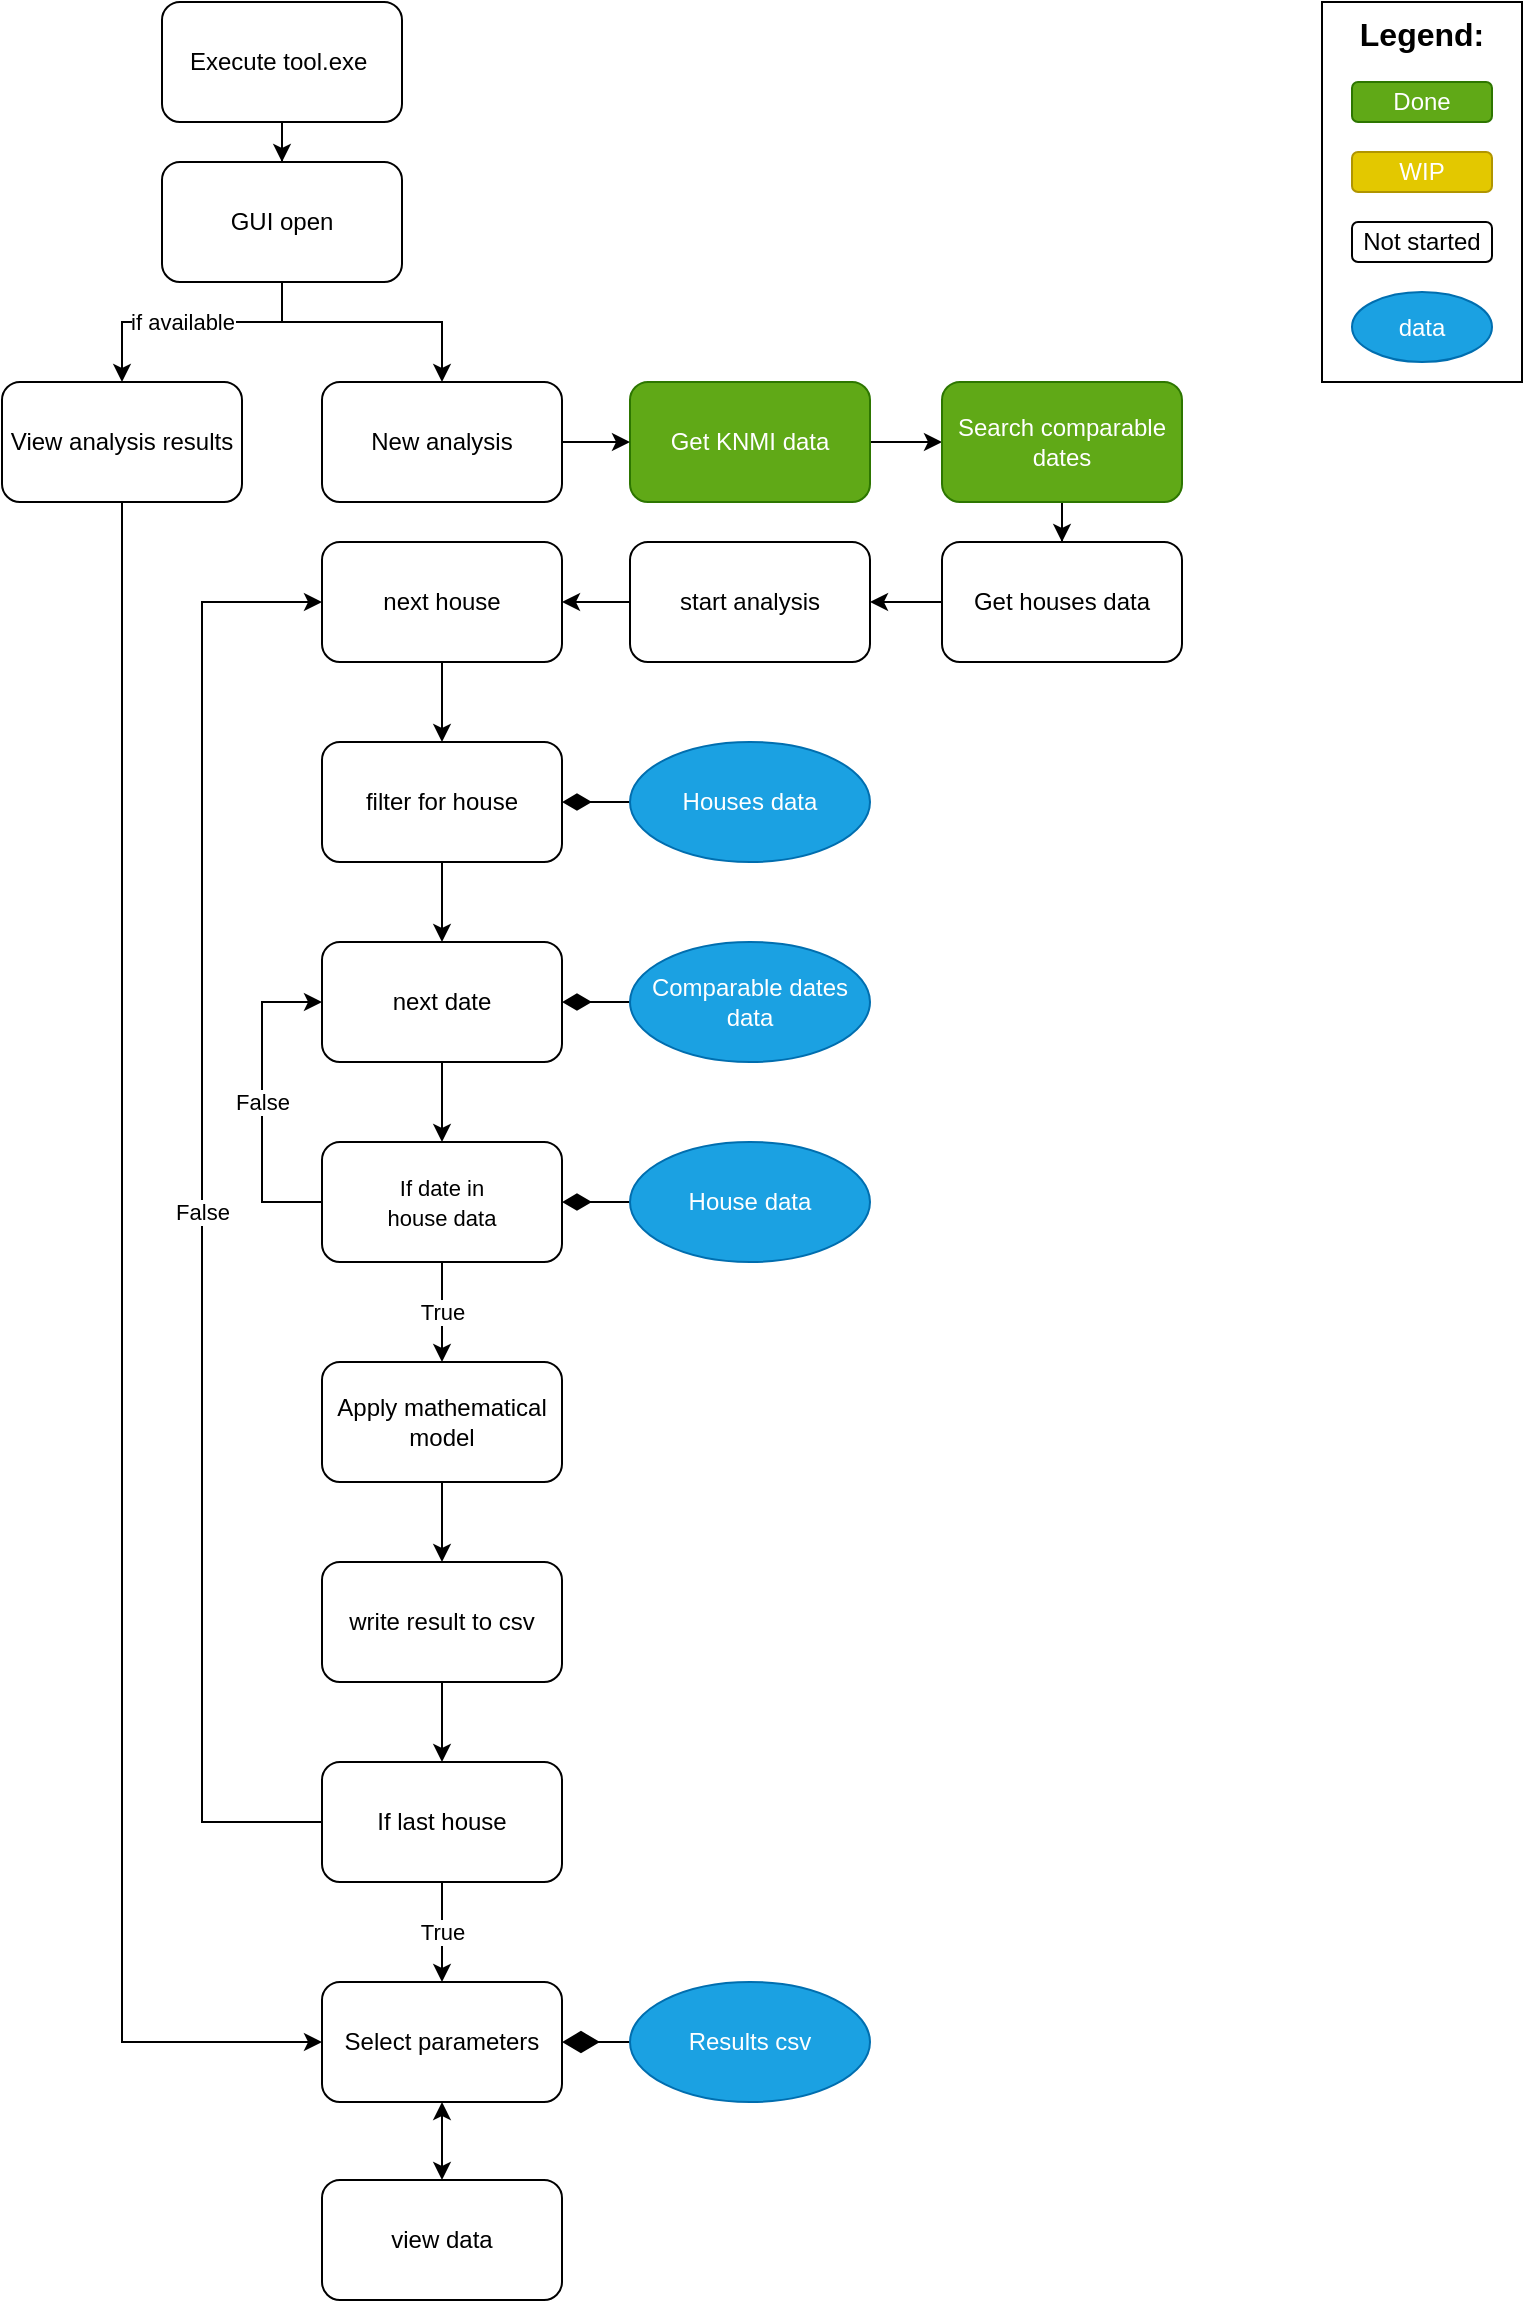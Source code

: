 <mxfile version="13.8.3" type="github">
  <diagram id="GE7l6IvWK7KUjmLiYkjb" name="Page-1">
    <mxGraphModel dx="1424" dy="791" grid="1" gridSize="10" guides="1" tooltips="1" connect="1" arrows="1" fold="1" page="1" pageScale="1" pageWidth="827" pageHeight="1169" math="0" shadow="0">
      <root>
        <mxCell id="0" />
        <mxCell id="1" parent="0" />
        <mxCell id="fKveHJgTzVFRnEBxEZMC-4" value="" style="edgeStyle=orthogonalEdgeStyle;rounded=0;orthogonalLoop=1;jettySize=auto;html=1;" parent="1" source="fKveHJgTzVFRnEBxEZMC-2" target="fKveHJgTzVFRnEBxEZMC-3" edge="1">
          <mxGeometry relative="1" as="geometry" />
        </mxCell>
        <mxCell id="fKveHJgTzVFRnEBxEZMC-2" value="Execute tool.exe&amp;nbsp;" style="rounded=1;whiteSpace=wrap;html=1;" parent="1" vertex="1">
          <mxGeometry x="120" y="10" width="120" height="60" as="geometry" />
        </mxCell>
        <mxCell id="fKveHJgTzVFRnEBxEZMC-34" value="" style="edgeStyle=orthogonalEdgeStyle;rounded=0;orthogonalLoop=1;jettySize=auto;html=1;" parent="1" source="fKveHJgTzVFRnEBxEZMC-3" target="fKveHJgTzVFRnEBxEZMC-27" edge="1">
          <mxGeometry relative="1" as="geometry">
            <Array as="points">
              <mxPoint x="180" y="170" />
              <mxPoint x="260" y="170" />
            </Array>
          </mxGeometry>
        </mxCell>
        <mxCell id="fKveHJgTzVFRnEBxEZMC-35" value="if available" style="edgeStyle=orthogonalEdgeStyle;rounded=0;orthogonalLoop=1;jettySize=auto;html=1;" parent="1" source="fKveHJgTzVFRnEBxEZMC-3" target="fKveHJgTzVFRnEBxEZMC-26" edge="1">
          <mxGeometry x="0.077" relative="1" as="geometry">
            <Array as="points">
              <mxPoint x="180" y="170" />
              <mxPoint x="100" y="170" />
            </Array>
            <mxPoint as="offset" />
          </mxGeometry>
        </mxCell>
        <mxCell id="fKveHJgTzVFRnEBxEZMC-3" value="GUI open" style="whiteSpace=wrap;html=1;rounded=1;" parent="1" vertex="1">
          <mxGeometry x="120" y="90" width="120" height="60" as="geometry" />
        </mxCell>
        <mxCell id="fKveHJgTzVFRnEBxEZMC-81" value="" style="edgeStyle=orthogonalEdgeStyle;rounded=0;orthogonalLoop=1;jettySize=auto;html=1;startArrow=none;startFill=0;startSize=0;endArrow=classic;endFill=1;endSize=6;targetPerimeterSpacing=0;exitX=0.5;exitY=1;exitDx=0;exitDy=0;" parent="1" source="fKveHJgTzVFRnEBxEZMC-12" target="fKveHJgTzVFRnEBxEZMC-14" edge="1">
          <mxGeometry relative="1" as="geometry">
            <Array as="points">
              <mxPoint x="570" y="310" />
            </Array>
          </mxGeometry>
        </mxCell>
        <mxCell id="fKveHJgTzVFRnEBxEZMC-112" value="" style="edgeStyle=orthogonalEdgeStyle;rounded=0;orthogonalLoop=1;jettySize=auto;html=1;startArrow=none;startFill=0;startSize=0;endArrow=classic;endFill=1;endSize=6;targetPerimeterSpacing=0;" parent="1" source="fKveHJgTzVFRnEBxEZMC-10" target="fKveHJgTzVFRnEBxEZMC-111" edge="1">
          <mxGeometry relative="1" as="geometry" />
        </mxCell>
        <mxCell id="fKveHJgTzVFRnEBxEZMC-10" value="Get KNMI data" style="whiteSpace=wrap;html=1;rounded=1;fillColor=#60a917;strokeColor=#2D7600;fontColor=#ffffff;" parent="1" vertex="1">
          <mxGeometry x="354" y="200" width="120" height="60" as="geometry" />
        </mxCell>
        <mxCell id="fKveHJgTzVFRnEBxEZMC-95" value="" style="edgeStyle=orthogonalEdgeStyle;rounded=0;orthogonalLoop=1;jettySize=auto;html=1;startArrow=none;startFill=0;startSize=0;endArrow=classic;endFill=1;endSize=6;targetPerimeterSpacing=0;" parent="1" source="fKveHJgTzVFRnEBxEZMC-14" target="fKveHJgTzVFRnEBxEZMC-94" edge="1">
          <mxGeometry relative="1" as="geometry" />
        </mxCell>
        <mxCell id="fKveHJgTzVFRnEBxEZMC-14" value="start analysis" style="whiteSpace=wrap;html=1;rounded=1;" parent="1" vertex="1">
          <mxGeometry x="354" y="280" width="120" height="60" as="geometry" />
        </mxCell>
        <mxCell id="fKveHJgTzVFRnEBxEZMC-60" style="edgeStyle=orthogonalEdgeStyle;rounded=0;orthogonalLoop=1;jettySize=auto;html=1;entryX=0;entryY=0.5;entryDx=0;entryDy=0;" parent="1" source="fKveHJgTzVFRnEBxEZMC-26" target="fKveHJgTzVFRnEBxEZMC-58" edge="1">
          <mxGeometry relative="1" as="geometry">
            <Array as="points">
              <mxPoint x="100" y="1030" />
            </Array>
          </mxGeometry>
        </mxCell>
        <mxCell id="fKveHJgTzVFRnEBxEZMC-26" value="View analysis results" style="rounded=1;whiteSpace=wrap;html=1;" parent="1" vertex="1">
          <mxGeometry x="40" y="200" width="120" height="60" as="geometry" />
        </mxCell>
        <mxCell id="fKveHJgTzVFRnEBxEZMC-88" style="edgeStyle=orthogonalEdgeStyle;rounded=0;orthogonalLoop=1;jettySize=auto;html=1;exitX=1;exitY=0.5;exitDx=0;exitDy=0;entryX=0;entryY=0.5;entryDx=0;entryDy=0;startArrow=none;startFill=0;startSize=0;endArrow=classic;endFill=1;endSize=6;targetPerimeterSpacing=0;" parent="1" source="fKveHJgTzVFRnEBxEZMC-27" target="fKveHJgTzVFRnEBxEZMC-10" edge="1">
          <mxGeometry relative="1" as="geometry" />
        </mxCell>
        <mxCell id="fKveHJgTzVFRnEBxEZMC-27" value="New analysis" style="rounded=1;whiteSpace=wrap;html=1;" parent="1" vertex="1">
          <mxGeometry x="200" y="200" width="120" height="60" as="geometry" />
        </mxCell>
        <mxCell id="fKveHJgTzVFRnEBxEZMC-129" value="" style="edgeStyle=orthogonalEdgeStyle;rounded=0;orthogonalLoop=1;jettySize=auto;html=1;startArrow=none;startFill=0;startSize=0;endArrow=classic;endFill=1;endSize=6;targetPerimeterSpacing=0;" parent="1" source="fKveHJgTzVFRnEBxEZMC-54" edge="1">
          <mxGeometry relative="1" as="geometry">
            <mxPoint x="260" y="890" as="targetPoint" />
          </mxGeometry>
        </mxCell>
        <mxCell id="fKveHJgTzVFRnEBxEZMC-54" value="write result to csv" style="whiteSpace=wrap;html=1;rounded=1;" parent="1" vertex="1">
          <mxGeometry x="200" y="790" width="120" height="60" as="geometry" />
        </mxCell>
        <mxCell id="fKveHJgTzVFRnEBxEZMC-69" value="" style="edgeStyle=orthogonalEdgeStyle;rounded=0;orthogonalLoop=1;jettySize=auto;html=1;startArrow=classic;startFill=1;" parent="1" source="fKveHJgTzVFRnEBxEZMC-58" target="fKveHJgTzVFRnEBxEZMC-68" edge="1">
          <mxGeometry relative="1" as="geometry" />
        </mxCell>
        <mxCell id="fKveHJgTzVFRnEBxEZMC-58" value="Select parameters" style="whiteSpace=wrap;html=1;rounded=1;" parent="1" vertex="1">
          <mxGeometry x="200" y="1000" width="120" height="60" as="geometry" />
        </mxCell>
        <mxCell id="fKveHJgTzVFRnEBxEZMC-75" value="" style="edgeStyle=orthogonalEdgeStyle;rounded=0;orthogonalLoop=1;jettySize=auto;html=1;startArrow=none;startFill=0;endArrow=diamondThin;endFill=1;endSize=16;startSize=0;targetPerimeterSpacing=0;exitX=0;exitY=0.5;exitDx=0;exitDy=0;" parent="1" source="fKveHJgTzVFRnEBxEZMC-134" target="fKveHJgTzVFRnEBxEZMC-58" edge="1">
          <mxGeometry relative="1" as="geometry">
            <mxPoint x="354" y="1040" as="sourcePoint" />
          </mxGeometry>
        </mxCell>
        <mxCell id="fKveHJgTzVFRnEBxEZMC-68" value="view data" style="whiteSpace=wrap;html=1;rounded=1;" parent="1" vertex="1">
          <mxGeometry x="200" y="1099" width="120" height="60" as="geometry" />
        </mxCell>
        <mxCell id="fKveHJgTzVFRnEBxEZMC-12" value="Get houses data" style="whiteSpace=wrap;html=1;rounded=1;" parent="1" vertex="1">
          <mxGeometry x="510" y="280" width="120" height="60" as="geometry" />
        </mxCell>
        <mxCell id="fKveHJgTzVFRnEBxEZMC-102" value="" style="edgeStyle=orthogonalEdgeStyle;rounded=0;orthogonalLoop=1;jettySize=auto;html=1;startArrow=none;startFill=0;startSize=0;endArrow=classic;endFill=1;endSize=6;targetPerimeterSpacing=0;" parent="1" source="fKveHJgTzVFRnEBxEZMC-94" target="fKveHJgTzVFRnEBxEZMC-101" edge="1">
          <mxGeometry relative="1" as="geometry" />
        </mxCell>
        <mxCell id="fKveHJgTzVFRnEBxEZMC-94" value="next house" style="whiteSpace=wrap;html=1;rounded=1;" parent="1" vertex="1">
          <mxGeometry x="200" y="280" width="120" height="60" as="geometry" />
        </mxCell>
        <mxCell id="fKveHJgTzVFRnEBxEZMC-117" value="" style="edgeStyle=orthogonalEdgeStyle;rounded=0;orthogonalLoop=1;jettySize=auto;html=1;startArrow=none;startFill=0;startSize=0;endArrow=classic;endFill=1;endSize=6;targetPerimeterSpacing=0;" parent="1" source="fKveHJgTzVFRnEBxEZMC-96" target="fKveHJgTzVFRnEBxEZMC-116" edge="1">
          <mxGeometry relative="1" as="geometry" />
        </mxCell>
        <mxCell id="fKveHJgTzVFRnEBxEZMC-96" value="next date" style="rounded=1;whiteSpace=wrap;html=1;" parent="1" vertex="1">
          <mxGeometry x="200" y="480" width="120" height="60" as="geometry" />
        </mxCell>
        <mxCell id="fKveHJgTzVFRnEBxEZMC-100" style="edgeStyle=orthogonalEdgeStyle;rounded=0;orthogonalLoop=1;jettySize=auto;html=1;startArrow=none;startFill=0;startSize=0;endArrow=diamondThin;endFill=1;endSize=12;targetPerimeterSpacing=0;entryX=1;entryY=0.5;entryDx=0;entryDy=0;" parent="1" source="fKveHJgTzVFRnEBxEZMC-97" target="fKveHJgTzVFRnEBxEZMC-96" edge="1">
          <mxGeometry relative="1" as="geometry">
            <mxPoint x="330" y="510" as="targetPoint" />
          </mxGeometry>
        </mxCell>
        <mxCell id="fKveHJgTzVFRnEBxEZMC-97" value="Comparable dates data" style="ellipse;whiteSpace=wrap;html=1;fillColor=#1ba1e2;strokeColor=#006EAF;fontColor=#ffffff;" parent="1" vertex="1">
          <mxGeometry x="354" y="480" width="120" height="60" as="geometry" />
        </mxCell>
        <mxCell id="fKveHJgTzVFRnEBxEZMC-122" value="" style="edgeStyle=orthogonalEdgeStyle;rounded=0;orthogonalLoop=1;jettySize=auto;html=1;startArrow=none;startFill=0;startSize=0;endArrow=classic;endFill=1;endSize=6;targetPerimeterSpacing=0;" parent="1" source="fKveHJgTzVFRnEBxEZMC-101" target="fKveHJgTzVFRnEBxEZMC-96" edge="1">
          <mxGeometry relative="1" as="geometry" />
        </mxCell>
        <mxCell id="fKveHJgTzVFRnEBxEZMC-101" value="filter for house" style="rounded=1;whiteSpace=wrap;html=1;" parent="1" vertex="1">
          <mxGeometry x="200" y="380" width="120" height="60" as="geometry" />
        </mxCell>
        <mxCell id="fKveHJgTzVFRnEBxEZMC-104" style="edgeStyle=orthogonalEdgeStyle;rounded=0;orthogonalLoop=1;jettySize=auto;html=1;entryX=1;entryY=0.5;entryDx=0;entryDy=0;startArrow=none;startFill=0;startSize=0;endArrow=diamondThin;endFill=1;endSize=12;targetPerimeterSpacing=0;" parent="1" source="fKveHJgTzVFRnEBxEZMC-103" target="fKveHJgTzVFRnEBxEZMC-101" edge="1">
          <mxGeometry relative="1" as="geometry" />
        </mxCell>
        <mxCell id="fKveHJgTzVFRnEBxEZMC-103" value="Houses data" style="ellipse;whiteSpace=wrap;html=1;fillColor=#1ba1e2;strokeColor=#006EAF;resizeWidth=0;resizeHeight=0;fontColor=#ffffff;" parent="1" vertex="1">
          <mxGeometry x="354" y="380" width="120" height="60" as="geometry" />
        </mxCell>
        <mxCell id="fKveHJgTzVFRnEBxEZMC-113" value="" style="edgeStyle=orthogonalEdgeStyle;rounded=0;orthogonalLoop=1;jettySize=auto;html=1;startArrow=none;startFill=0;startSize=0;endArrow=classic;endFill=1;endSize=6;targetPerimeterSpacing=0;" parent="1" source="fKveHJgTzVFRnEBxEZMC-111" target="fKveHJgTzVFRnEBxEZMC-12" edge="1">
          <mxGeometry relative="1" as="geometry" />
        </mxCell>
        <mxCell id="fKveHJgTzVFRnEBxEZMC-111" value="Search comparable dates" style="rounded=1;whiteSpace=wrap;html=1;fillColor=#60a917;strokeColor=#2D7600;fontColor=#ffffff;" parent="1" vertex="1">
          <mxGeometry x="510" y="200" width="120" height="60" as="geometry" />
        </mxCell>
        <mxCell id="fKveHJgTzVFRnEBxEZMC-120" value="False" style="edgeStyle=orthogonalEdgeStyle;rounded=0;orthogonalLoop=1;jettySize=auto;html=1;entryX=0;entryY=0.5;entryDx=0;entryDy=0;startArrow=none;startFill=0;startSize=0;endArrow=classic;endFill=1;endSize=6;targetPerimeterSpacing=0;exitX=0;exitY=0.5;exitDx=0;exitDy=0;" parent="1" source="fKveHJgTzVFRnEBxEZMC-116" target="fKveHJgTzVFRnEBxEZMC-96" edge="1">
          <mxGeometry relative="1" as="geometry">
            <mxPoint x="260" y="650" as="sourcePoint" />
            <Array as="points">
              <mxPoint x="170" y="610" />
              <mxPoint x="170" y="510" />
            </Array>
            <mxPoint as="offset" />
          </mxGeometry>
        </mxCell>
        <mxCell id="fKveHJgTzVFRnEBxEZMC-127" value="True" style="edgeStyle=orthogonalEdgeStyle;rounded=0;orthogonalLoop=1;jettySize=auto;html=1;startArrow=none;startFill=0;startSize=0;endArrow=classic;endFill=1;endSize=6;targetPerimeterSpacing=0;" parent="1" source="fKveHJgTzVFRnEBxEZMC-116" target="fKveHJgTzVFRnEBxEZMC-123" edge="1">
          <mxGeometry relative="1" as="geometry" />
        </mxCell>
        <mxCell id="fKveHJgTzVFRnEBxEZMC-116" value="&lt;span style=&quot;font-size: 11px&quot;&gt;If date in&lt;/span&gt;&lt;br style=&quot;font-size: 11px&quot;&gt;&lt;span style=&quot;font-size: 11px&quot;&gt;house data&lt;/span&gt;" style="whiteSpace=wrap;html=1;rounded=1;" parent="1" vertex="1">
          <mxGeometry x="200" y="580" width="120" height="60" as="geometry" />
        </mxCell>
        <mxCell id="fKveHJgTzVFRnEBxEZMC-119" value="" style="edgeStyle=orthogonalEdgeStyle;rounded=0;orthogonalLoop=1;jettySize=auto;html=1;startArrow=none;startFill=0;startSize=0;endArrow=diamondThin;endFill=1;endSize=12;targetPerimeterSpacing=0;" parent="1" source="fKveHJgTzVFRnEBxEZMC-118" target="fKveHJgTzVFRnEBxEZMC-116" edge="1">
          <mxGeometry relative="1" as="geometry" />
        </mxCell>
        <mxCell id="fKveHJgTzVFRnEBxEZMC-118" value="House data" style="ellipse;whiteSpace=wrap;html=1;fillColor=#1ba1e2;strokeColor=#006EAF;resizeWidth=0;resizeHeight=0;fontColor=#ffffff;" parent="1" vertex="1">
          <mxGeometry x="354" y="580" width="120" height="60" as="geometry" />
        </mxCell>
        <mxCell id="fKveHJgTzVFRnEBxEZMC-126" value="" style="edgeStyle=orthogonalEdgeStyle;rounded=0;orthogonalLoop=1;jettySize=auto;html=1;startArrow=none;startFill=0;startSize=0;endArrow=classic;endFill=1;endSize=6;targetPerimeterSpacing=0;" parent="1" source="fKveHJgTzVFRnEBxEZMC-123" target="fKveHJgTzVFRnEBxEZMC-54" edge="1">
          <mxGeometry relative="1" as="geometry" />
        </mxCell>
        <mxCell id="fKveHJgTzVFRnEBxEZMC-123" value="Apply mathematical model" style="whiteSpace=wrap;html=1;rounded=1;" parent="1" vertex="1">
          <mxGeometry x="200" y="690" width="120" height="60" as="geometry" />
        </mxCell>
        <mxCell id="fKveHJgTzVFRnEBxEZMC-131" value="True" style="edgeStyle=orthogonalEdgeStyle;rounded=0;orthogonalLoop=1;jettySize=auto;html=1;entryX=0.5;entryY=0;entryDx=0;entryDy=0;startArrow=none;startFill=0;startSize=0;endArrow=classic;endFill=1;endSize=6;targetPerimeterSpacing=0;" parent="1" source="fKveHJgTzVFRnEBxEZMC-128" target="fKveHJgTzVFRnEBxEZMC-58" edge="1">
          <mxGeometry relative="1" as="geometry" />
        </mxCell>
        <mxCell id="fKveHJgTzVFRnEBxEZMC-132" value="False" style="edgeStyle=orthogonalEdgeStyle;rounded=0;orthogonalLoop=1;jettySize=auto;html=1;exitX=0;exitY=0.5;exitDx=0;exitDy=0;entryX=0;entryY=0.5;entryDx=0;entryDy=0;startArrow=none;startFill=0;startSize=0;endArrow=classic;endFill=1;endSize=6;targetPerimeterSpacing=0;" parent="1" source="fKveHJgTzVFRnEBxEZMC-128" target="fKveHJgTzVFRnEBxEZMC-94" edge="1">
          <mxGeometry relative="1" as="geometry">
            <Array as="points">
              <mxPoint x="140" y="920" />
              <mxPoint x="140" y="310" />
            </Array>
          </mxGeometry>
        </mxCell>
        <mxCell id="fKveHJgTzVFRnEBxEZMC-128" value="If last house" style="whiteSpace=wrap;html=1;rounded=1;" parent="1" vertex="1">
          <mxGeometry x="200" y="890" width="120" height="60" as="geometry" />
        </mxCell>
        <mxCell id="fKveHJgTzVFRnEBxEZMC-134" value="Results csv" style="ellipse;whiteSpace=wrap;html=1;fillColor=#1ba1e2;strokeColor=#006EAF;resizeWidth=0;resizeHeight=0;fontColor=#ffffff;" parent="1" vertex="1">
          <mxGeometry x="354" y="1000" width="120" height="60" as="geometry" />
        </mxCell>
        <mxCell id="3" value="&lt;div&gt;&lt;b&gt;&lt;font style=&quot;font-size: 16px&quot;&gt;Legend:&lt;/font&gt;&lt;/b&gt;&lt;/div&gt;" style="rounded=0;whiteSpace=wrap;html=1;align=center;verticalAlign=top;" parent="1" vertex="1">
          <mxGeometry x="700" y="10" width="100" height="190" as="geometry" />
        </mxCell>
        <mxCell id="5" value="Done" style="rounded=1;whiteSpace=wrap;html=1;fillColor=#60a917;strokeColor=#2D7600;fontColor=#ffffff;" parent="1" vertex="1">
          <mxGeometry x="715" y="50" width="70" height="20" as="geometry" />
        </mxCell>
        <mxCell id="6" value="WIP" style="rounded=1;whiteSpace=wrap;html=1;fillColor=#e3c800;strokeColor=#B09500;fontColor=#ffffff;" parent="1" vertex="1">
          <mxGeometry x="715" y="85" width="70" height="20" as="geometry" />
        </mxCell>
        <mxCell id="7" value="Not started" style="rounded=1;whiteSpace=wrap;html=1;" parent="1" vertex="1">
          <mxGeometry x="715" y="120" width="70" height="20" as="geometry" />
        </mxCell>
        <mxCell id="9" value="data" style="ellipse;whiteSpace=wrap;html=1;fillColor=#1ba1e2;strokeColor=#006EAF;resizeWidth=0;resizeHeight=0;fontColor=#ffffff;" parent="1" vertex="1">
          <mxGeometry x="715" y="155" width="70" height="35" as="geometry" />
        </mxCell>
      </root>
    </mxGraphModel>
  </diagram>
</mxfile>
